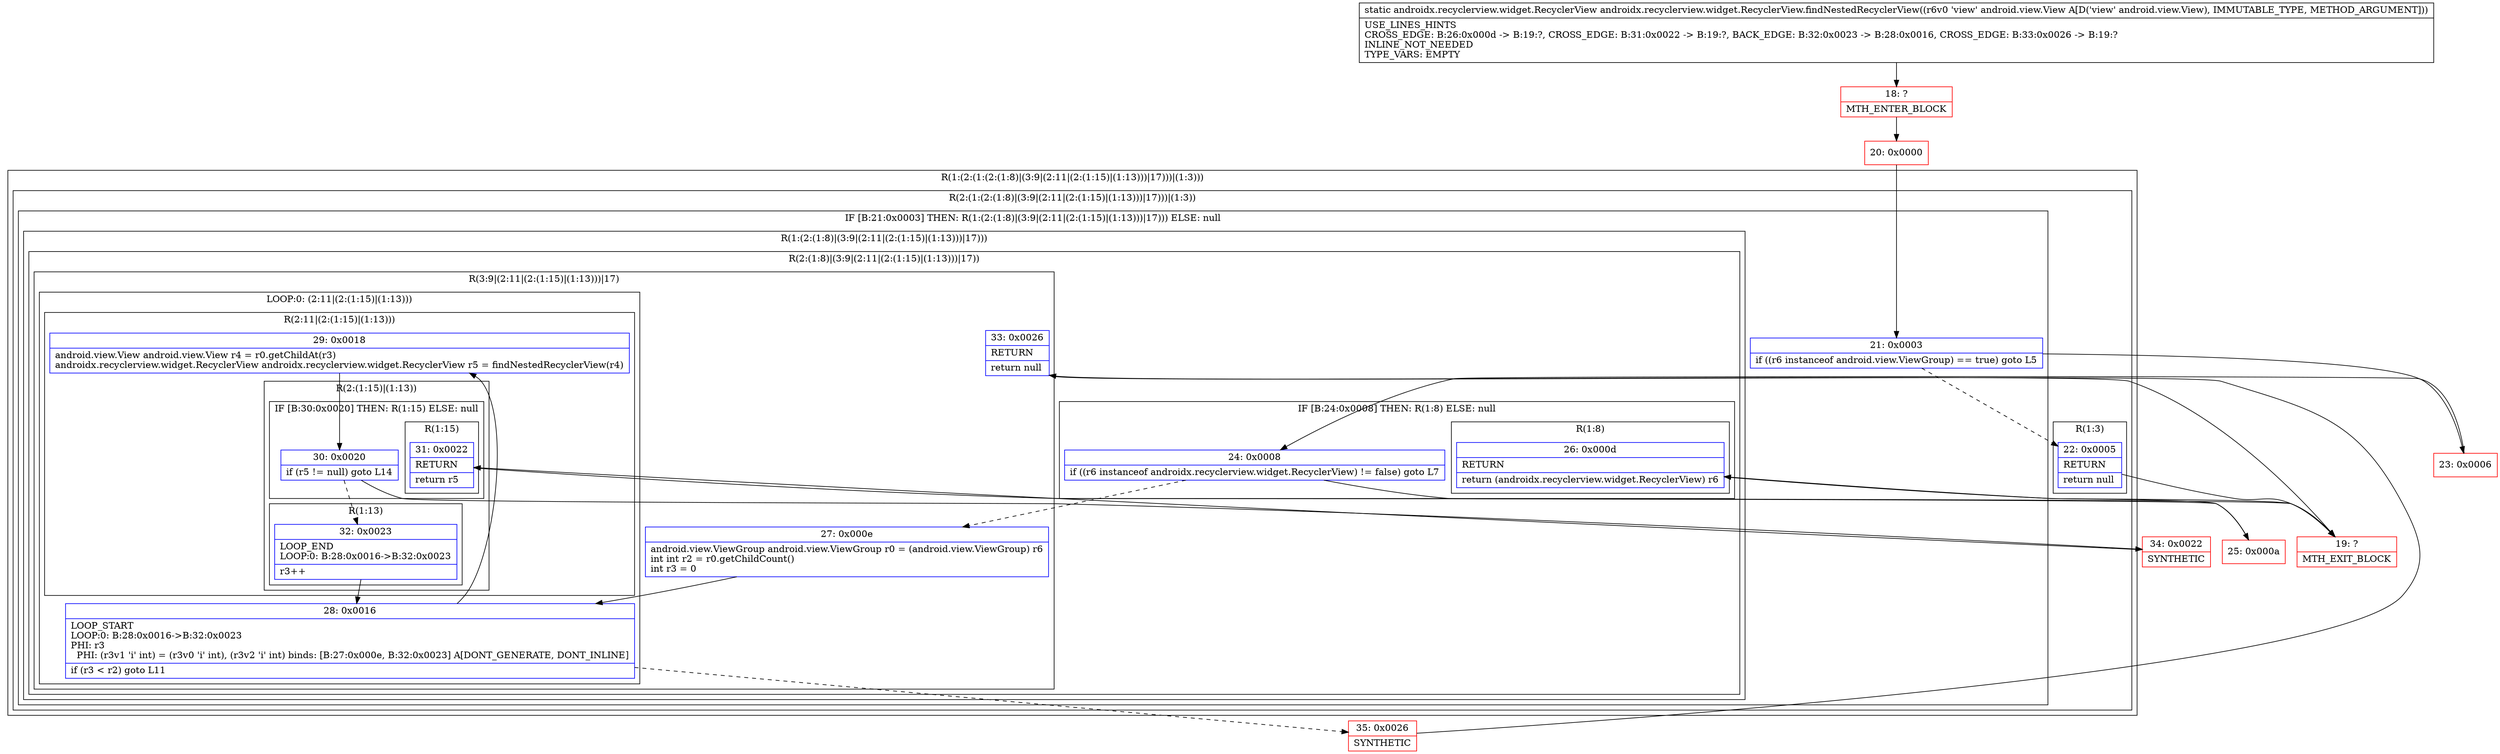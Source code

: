 digraph "CFG forandroidx.recyclerview.widget.RecyclerView.findNestedRecyclerView(Landroid\/view\/View;)Landroidx\/recyclerview\/widget\/RecyclerView;" {
subgraph cluster_Region_955629827 {
label = "R(1:(2:(1:(2:(1:8)|(3:9|(2:11|(2:(1:15)|(1:13)))|17)))|(1:3)))";
node [shape=record,color=blue];
subgraph cluster_Region_180785182 {
label = "R(2:(1:(2:(1:8)|(3:9|(2:11|(2:(1:15)|(1:13)))|17)))|(1:3))";
node [shape=record,color=blue];
subgraph cluster_IfRegion_854026776 {
label = "IF [B:21:0x0003] THEN: R(1:(2:(1:8)|(3:9|(2:11|(2:(1:15)|(1:13)))|17))) ELSE: null";
node [shape=record,color=blue];
Node_21 [shape=record,label="{21\:\ 0x0003|if ((r6 instanceof android.view.ViewGroup) == true) goto L5\l}"];
subgraph cluster_Region_599039548 {
label = "R(1:(2:(1:8)|(3:9|(2:11|(2:(1:15)|(1:13)))|17)))";
node [shape=record,color=blue];
subgraph cluster_Region_903851664 {
label = "R(2:(1:8)|(3:9|(2:11|(2:(1:15)|(1:13)))|17))";
node [shape=record,color=blue];
subgraph cluster_IfRegion_195530325 {
label = "IF [B:24:0x0008] THEN: R(1:8) ELSE: null";
node [shape=record,color=blue];
Node_24 [shape=record,label="{24\:\ 0x0008|if ((r6 instanceof androidx.recyclerview.widget.RecyclerView) != false) goto L7\l}"];
subgraph cluster_Region_35230355 {
label = "R(1:8)";
node [shape=record,color=blue];
Node_26 [shape=record,label="{26\:\ 0x000d|RETURN\l|return (androidx.recyclerview.widget.RecyclerView) r6\l}"];
}
}
subgraph cluster_Region_2097523943 {
label = "R(3:9|(2:11|(2:(1:15)|(1:13)))|17)";
node [shape=record,color=blue];
Node_27 [shape=record,label="{27\:\ 0x000e|android.view.ViewGroup android.view.ViewGroup r0 = (android.view.ViewGroup) r6\lint int r2 = r0.getChildCount()\lint r3 = 0\l}"];
subgraph cluster_LoopRegion_1025346131 {
label = "LOOP:0: (2:11|(2:(1:15)|(1:13)))";
node [shape=record,color=blue];
Node_28 [shape=record,label="{28\:\ 0x0016|LOOP_START\lLOOP:0: B:28:0x0016\-\>B:32:0x0023\lPHI: r3 \l  PHI: (r3v1 'i' int) = (r3v0 'i' int), (r3v2 'i' int) binds: [B:27:0x000e, B:32:0x0023] A[DONT_GENERATE, DONT_INLINE]\l|if (r3 \< r2) goto L11\l}"];
subgraph cluster_Region_41363386 {
label = "R(2:11|(2:(1:15)|(1:13)))";
node [shape=record,color=blue];
Node_29 [shape=record,label="{29\:\ 0x0018|android.view.View android.view.View r4 = r0.getChildAt(r3)\landroidx.recyclerview.widget.RecyclerView androidx.recyclerview.widget.RecyclerView r5 = findNestedRecyclerView(r4)\l}"];
subgraph cluster_Region_89893266 {
label = "R(2:(1:15)|(1:13))";
node [shape=record,color=blue];
subgraph cluster_IfRegion_570448499 {
label = "IF [B:30:0x0020] THEN: R(1:15) ELSE: null";
node [shape=record,color=blue];
Node_30 [shape=record,label="{30\:\ 0x0020|if (r5 != null) goto L14\l}"];
subgraph cluster_Region_435286910 {
label = "R(1:15)";
node [shape=record,color=blue];
Node_31 [shape=record,label="{31\:\ 0x0022|RETURN\l|return r5\l}"];
}
}
subgraph cluster_Region_1915925062 {
label = "R(1:13)";
node [shape=record,color=blue];
Node_32 [shape=record,label="{32\:\ 0x0023|LOOP_END\lLOOP:0: B:28:0x0016\-\>B:32:0x0023\l|r3++\l}"];
}
}
}
}
Node_33 [shape=record,label="{33\:\ 0x0026|RETURN\l|return null\l}"];
}
}
}
}
subgraph cluster_Region_1295527047 {
label = "R(1:3)";
node [shape=record,color=blue];
Node_22 [shape=record,label="{22\:\ 0x0005|RETURN\l|return null\l}"];
}
}
}
Node_18 [shape=record,color=red,label="{18\:\ ?|MTH_ENTER_BLOCK\l}"];
Node_20 [shape=record,color=red,label="{20\:\ 0x0000}"];
Node_19 [shape=record,color=red,label="{19\:\ ?|MTH_EXIT_BLOCK\l}"];
Node_23 [shape=record,color=red,label="{23\:\ 0x0006}"];
Node_25 [shape=record,color=red,label="{25\:\ 0x000a}"];
Node_34 [shape=record,color=red,label="{34\:\ 0x0022|SYNTHETIC\l}"];
Node_35 [shape=record,color=red,label="{35\:\ 0x0026|SYNTHETIC\l}"];
MethodNode[shape=record,label="{static androidx.recyclerview.widget.RecyclerView androidx.recyclerview.widget.RecyclerView.findNestedRecyclerView((r6v0 'view' android.view.View A[D('view' android.view.View), IMMUTABLE_TYPE, METHOD_ARGUMENT]))  | USE_LINES_HINTS\lCROSS_EDGE: B:26:0x000d \-\> B:19:?, CROSS_EDGE: B:31:0x0022 \-\> B:19:?, BACK_EDGE: B:32:0x0023 \-\> B:28:0x0016, CROSS_EDGE: B:33:0x0026 \-\> B:19:?\lINLINE_NOT_NEEDED\lTYPE_VARS: EMPTY\l}"];
MethodNode -> Node_18;Node_21 -> Node_22[style=dashed];
Node_21 -> Node_23;
Node_24 -> Node_25;
Node_24 -> Node_27[style=dashed];
Node_26 -> Node_19;
Node_27 -> Node_28;
Node_28 -> Node_29;
Node_28 -> Node_35[style=dashed];
Node_29 -> Node_30;
Node_30 -> Node_32[style=dashed];
Node_30 -> Node_34;
Node_31 -> Node_19;
Node_32 -> Node_28;
Node_33 -> Node_19;
Node_22 -> Node_19;
Node_18 -> Node_20;
Node_20 -> Node_21;
Node_23 -> Node_24;
Node_25 -> Node_26;
Node_34 -> Node_31;
Node_35 -> Node_33;
}

